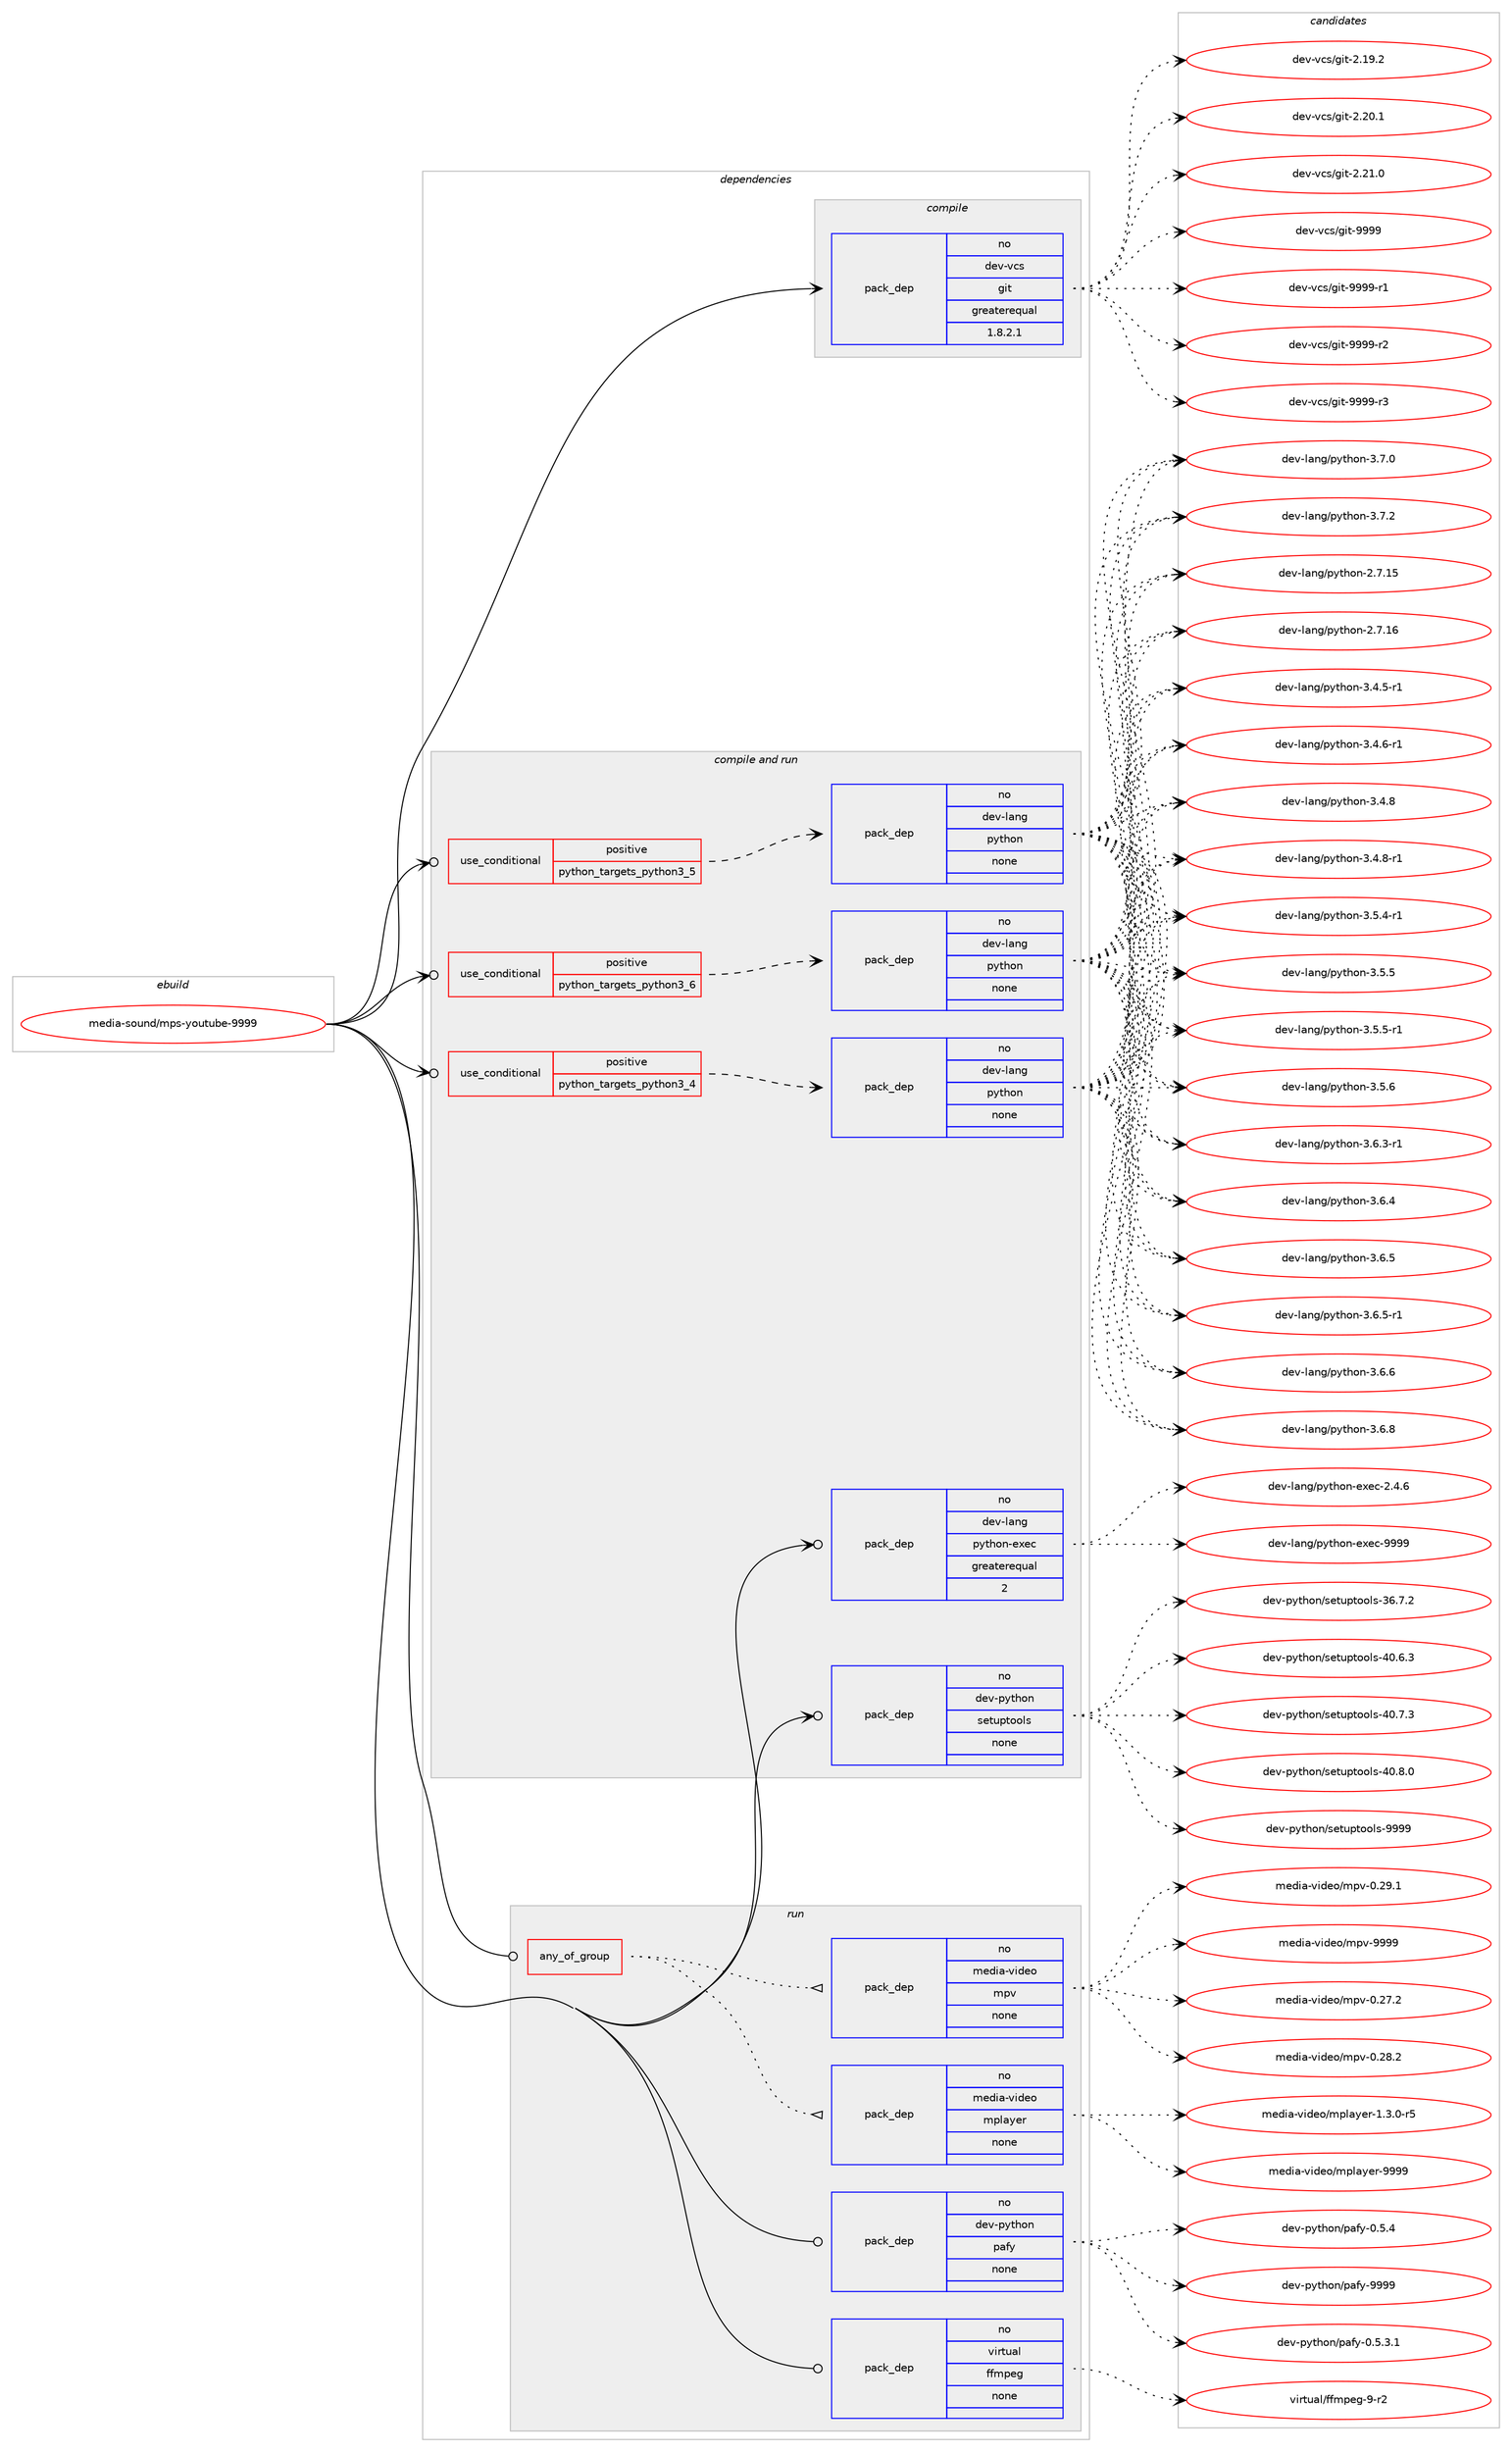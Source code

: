 digraph prolog {

# *************
# Graph options
# *************

newrank=true;
concentrate=true;
compound=true;
graph [rankdir=LR,fontname=Helvetica,fontsize=10,ranksep=1.5];#, ranksep=2.5, nodesep=0.2];
edge  [arrowhead=vee];
node  [fontname=Helvetica,fontsize=10];

# **********
# The ebuild
# **********

subgraph cluster_leftcol {
color=gray;
rank=same;
label=<<i>ebuild</i>>;
id [label="media-sound/mps-youtube-9999", color=red, width=4, href="../media-sound/mps-youtube-9999.svg"];
}

# ****************
# The dependencies
# ****************

subgraph cluster_midcol {
color=gray;
label=<<i>dependencies</i>>;
subgraph cluster_compile {
fillcolor="#eeeeee";
style=filled;
label=<<i>compile</i>>;
subgraph pack1164333 {
dependency1628360 [label=<<TABLE BORDER="0" CELLBORDER="1" CELLSPACING="0" CELLPADDING="4" WIDTH="220"><TR><TD ROWSPAN="6" CELLPADDING="30">pack_dep</TD></TR><TR><TD WIDTH="110">no</TD></TR><TR><TD>dev-vcs</TD></TR><TR><TD>git</TD></TR><TR><TD>greaterequal</TD></TR><TR><TD>1.8.2.1</TD></TR></TABLE>>, shape=none, color=blue];
}
id:e -> dependency1628360:w [weight=20,style="solid",arrowhead="vee"];
}
subgraph cluster_compileandrun {
fillcolor="#eeeeee";
style=filled;
label=<<i>compile and run</i>>;
subgraph cond437739 {
dependency1628361 [label=<<TABLE BORDER="0" CELLBORDER="1" CELLSPACING="0" CELLPADDING="4"><TR><TD ROWSPAN="3" CELLPADDING="10">use_conditional</TD></TR><TR><TD>positive</TD></TR><TR><TD>python_targets_python3_4</TD></TR></TABLE>>, shape=none, color=red];
subgraph pack1164334 {
dependency1628362 [label=<<TABLE BORDER="0" CELLBORDER="1" CELLSPACING="0" CELLPADDING="4" WIDTH="220"><TR><TD ROWSPAN="6" CELLPADDING="30">pack_dep</TD></TR><TR><TD WIDTH="110">no</TD></TR><TR><TD>dev-lang</TD></TR><TR><TD>python</TD></TR><TR><TD>none</TD></TR><TR><TD></TD></TR></TABLE>>, shape=none, color=blue];
}
dependency1628361:e -> dependency1628362:w [weight=20,style="dashed",arrowhead="vee"];
}
id:e -> dependency1628361:w [weight=20,style="solid",arrowhead="odotvee"];
subgraph cond437740 {
dependency1628363 [label=<<TABLE BORDER="0" CELLBORDER="1" CELLSPACING="0" CELLPADDING="4"><TR><TD ROWSPAN="3" CELLPADDING="10">use_conditional</TD></TR><TR><TD>positive</TD></TR><TR><TD>python_targets_python3_5</TD></TR></TABLE>>, shape=none, color=red];
subgraph pack1164335 {
dependency1628364 [label=<<TABLE BORDER="0" CELLBORDER="1" CELLSPACING="0" CELLPADDING="4" WIDTH="220"><TR><TD ROWSPAN="6" CELLPADDING="30">pack_dep</TD></TR><TR><TD WIDTH="110">no</TD></TR><TR><TD>dev-lang</TD></TR><TR><TD>python</TD></TR><TR><TD>none</TD></TR><TR><TD></TD></TR></TABLE>>, shape=none, color=blue];
}
dependency1628363:e -> dependency1628364:w [weight=20,style="dashed",arrowhead="vee"];
}
id:e -> dependency1628363:w [weight=20,style="solid",arrowhead="odotvee"];
subgraph cond437741 {
dependency1628365 [label=<<TABLE BORDER="0" CELLBORDER="1" CELLSPACING="0" CELLPADDING="4"><TR><TD ROWSPAN="3" CELLPADDING="10">use_conditional</TD></TR><TR><TD>positive</TD></TR><TR><TD>python_targets_python3_6</TD></TR></TABLE>>, shape=none, color=red];
subgraph pack1164336 {
dependency1628366 [label=<<TABLE BORDER="0" CELLBORDER="1" CELLSPACING="0" CELLPADDING="4" WIDTH="220"><TR><TD ROWSPAN="6" CELLPADDING="30">pack_dep</TD></TR><TR><TD WIDTH="110">no</TD></TR><TR><TD>dev-lang</TD></TR><TR><TD>python</TD></TR><TR><TD>none</TD></TR><TR><TD></TD></TR></TABLE>>, shape=none, color=blue];
}
dependency1628365:e -> dependency1628366:w [weight=20,style="dashed",arrowhead="vee"];
}
id:e -> dependency1628365:w [weight=20,style="solid",arrowhead="odotvee"];
subgraph pack1164337 {
dependency1628367 [label=<<TABLE BORDER="0" CELLBORDER="1" CELLSPACING="0" CELLPADDING="4" WIDTH="220"><TR><TD ROWSPAN="6" CELLPADDING="30">pack_dep</TD></TR><TR><TD WIDTH="110">no</TD></TR><TR><TD>dev-lang</TD></TR><TR><TD>python-exec</TD></TR><TR><TD>greaterequal</TD></TR><TR><TD>2</TD></TR></TABLE>>, shape=none, color=blue];
}
id:e -> dependency1628367:w [weight=20,style="solid",arrowhead="odotvee"];
subgraph pack1164338 {
dependency1628368 [label=<<TABLE BORDER="0" CELLBORDER="1" CELLSPACING="0" CELLPADDING="4" WIDTH="220"><TR><TD ROWSPAN="6" CELLPADDING="30">pack_dep</TD></TR><TR><TD WIDTH="110">no</TD></TR><TR><TD>dev-python</TD></TR><TR><TD>setuptools</TD></TR><TR><TD>none</TD></TR><TR><TD></TD></TR></TABLE>>, shape=none, color=blue];
}
id:e -> dependency1628368:w [weight=20,style="solid",arrowhead="odotvee"];
}
subgraph cluster_run {
fillcolor="#eeeeee";
style=filled;
label=<<i>run</i>>;
subgraph any25518 {
dependency1628369 [label=<<TABLE BORDER="0" CELLBORDER="1" CELLSPACING="0" CELLPADDING="4"><TR><TD CELLPADDING="10">any_of_group</TD></TR></TABLE>>, shape=none, color=red];subgraph pack1164339 {
dependency1628370 [label=<<TABLE BORDER="0" CELLBORDER="1" CELLSPACING="0" CELLPADDING="4" WIDTH="220"><TR><TD ROWSPAN="6" CELLPADDING="30">pack_dep</TD></TR><TR><TD WIDTH="110">no</TD></TR><TR><TD>media-video</TD></TR><TR><TD>mplayer</TD></TR><TR><TD>none</TD></TR><TR><TD></TD></TR></TABLE>>, shape=none, color=blue];
}
dependency1628369:e -> dependency1628370:w [weight=20,style="dotted",arrowhead="oinv"];
subgraph pack1164340 {
dependency1628371 [label=<<TABLE BORDER="0" CELLBORDER="1" CELLSPACING="0" CELLPADDING="4" WIDTH="220"><TR><TD ROWSPAN="6" CELLPADDING="30">pack_dep</TD></TR><TR><TD WIDTH="110">no</TD></TR><TR><TD>media-video</TD></TR><TR><TD>mpv</TD></TR><TR><TD>none</TD></TR><TR><TD></TD></TR></TABLE>>, shape=none, color=blue];
}
dependency1628369:e -> dependency1628371:w [weight=20,style="dotted",arrowhead="oinv"];
}
id:e -> dependency1628369:w [weight=20,style="solid",arrowhead="odot"];
subgraph pack1164341 {
dependency1628372 [label=<<TABLE BORDER="0" CELLBORDER="1" CELLSPACING="0" CELLPADDING="4" WIDTH="220"><TR><TD ROWSPAN="6" CELLPADDING="30">pack_dep</TD></TR><TR><TD WIDTH="110">no</TD></TR><TR><TD>dev-python</TD></TR><TR><TD>pafy</TD></TR><TR><TD>none</TD></TR><TR><TD></TD></TR></TABLE>>, shape=none, color=blue];
}
id:e -> dependency1628372:w [weight=20,style="solid",arrowhead="odot"];
subgraph pack1164342 {
dependency1628373 [label=<<TABLE BORDER="0" CELLBORDER="1" CELLSPACING="0" CELLPADDING="4" WIDTH="220"><TR><TD ROWSPAN="6" CELLPADDING="30">pack_dep</TD></TR><TR><TD WIDTH="110">no</TD></TR><TR><TD>virtual</TD></TR><TR><TD>ffmpeg</TD></TR><TR><TD>none</TD></TR><TR><TD></TD></TR></TABLE>>, shape=none, color=blue];
}
id:e -> dependency1628373:w [weight=20,style="solid",arrowhead="odot"];
}
}

# **************
# The candidates
# **************

subgraph cluster_choices {
rank=same;
color=gray;
label=<<i>candidates</i>>;

subgraph choice1164333 {
color=black;
nodesep=1;
choice10010111845118991154710310511645504649574650 [label="dev-vcs/git-2.19.2", color=red, width=4,href="../dev-vcs/git-2.19.2.svg"];
choice10010111845118991154710310511645504650484649 [label="dev-vcs/git-2.20.1", color=red, width=4,href="../dev-vcs/git-2.20.1.svg"];
choice10010111845118991154710310511645504650494648 [label="dev-vcs/git-2.21.0", color=red, width=4,href="../dev-vcs/git-2.21.0.svg"];
choice1001011184511899115471031051164557575757 [label="dev-vcs/git-9999", color=red, width=4,href="../dev-vcs/git-9999.svg"];
choice10010111845118991154710310511645575757574511449 [label="dev-vcs/git-9999-r1", color=red, width=4,href="../dev-vcs/git-9999-r1.svg"];
choice10010111845118991154710310511645575757574511450 [label="dev-vcs/git-9999-r2", color=red, width=4,href="../dev-vcs/git-9999-r2.svg"];
choice10010111845118991154710310511645575757574511451 [label="dev-vcs/git-9999-r3", color=red, width=4,href="../dev-vcs/git-9999-r3.svg"];
dependency1628360:e -> choice10010111845118991154710310511645504649574650:w [style=dotted,weight="100"];
dependency1628360:e -> choice10010111845118991154710310511645504650484649:w [style=dotted,weight="100"];
dependency1628360:e -> choice10010111845118991154710310511645504650494648:w [style=dotted,weight="100"];
dependency1628360:e -> choice1001011184511899115471031051164557575757:w [style=dotted,weight="100"];
dependency1628360:e -> choice10010111845118991154710310511645575757574511449:w [style=dotted,weight="100"];
dependency1628360:e -> choice10010111845118991154710310511645575757574511450:w [style=dotted,weight="100"];
dependency1628360:e -> choice10010111845118991154710310511645575757574511451:w [style=dotted,weight="100"];
}
subgraph choice1164334 {
color=black;
nodesep=1;
choice10010111845108971101034711212111610411111045504655464953 [label="dev-lang/python-2.7.15", color=red, width=4,href="../dev-lang/python-2.7.15.svg"];
choice10010111845108971101034711212111610411111045504655464954 [label="dev-lang/python-2.7.16", color=red, width=4,href="../dev-lang/python-2.7.16.svg"];
choice1001011184510897110103471121211161041111104551465246534511449 [label="dev-lang/python-3.4.5-r1", color=red, width=4,href="../dev-lang/python-3.4.5-r1.svg"];
choice1001011184510897110103471121211161041111104551465246544511449 [label="dev-lang/python-3.4.6-r1", color=red, width=4,href="../dev-lang/python-3.4.6-r1.svg"];
choice100101118451089711010347112121116104111110455146524656 [label="dev-lang/python-3.4.8", color=red, width=4,href="../dev-lang/python-3.4.8.svg"];
choice1001011184510897110103471121211161041111104551465246564511449 [label="dev-lang/python-3.4.8-r1", color=red, width=4,href="../dev-lang/python-3.4.8-r1.svg"];
choice1001011184510897110103471121211161041111104551465346524511449 [label="dev-lang/python-3.5.4-r1", color=red, width=4,href="../dev-lang/python-3.5.4-r1.svg"];
choice100101118451089711010347112121116104111110455146534653 [label="dev-lang/python-3.5.5", color=red, width=4,href="../dev-lang/python-3.5.5.svg"];
choice1001011184510897110103471121211161041111104551465346534511449 [label="dev-lang/python-3.5.5-r1", color=red, width=4,href="../dev-lang/python-3.5.5-r1.svg"];
choice100101118451089711010347112121116104111110455146534654 [label="dev-lang/python-3.5.6", color=red, width=4,href="../dev-lang/python-3.5.6.svg"];
choice1001011184510897110103471121211161041111104551465446514511449 [label="dev-lang/python-3.6.3-r1", color=red, width=4,href="../dev-lang/python-3.6.3-r1.svg"];
choice100101118451089711010347112121116104111110455146544652 [label="dev-lang/python-3.6.4", color=red, width=4,href="../dev-lang/python-3.6.4.svg"];
choice100101118451089711010347112121116104111110455146544653 [label="dev-lang/python-3.6.5", color=red, width=4,href="../dev-lang/python-3.6.5.svg"];
choice1001011184510897110103471121211161041111104551465446534511449 [label="dev-lang/python-3.6.5-r1", color=red, width=4,href="../dev-lang/python-3.6.5-r1.svg"];
choice100101118451089711010347112121116104111110455146544654 [label="dev-lang/python-3.6.6", color=red, width=4,href="../dev-lang/python-3.6.6.svg"];
choice100101118451089711010347112121116104111110455146544656 [label="dev-lang/python-3.6.8", color=red, width=4,href="../dev-lang/python-3.6.8.svg"];
choice100101118451089711010347112121116104111110455146554648 [label="dev-lang/python-3.7.0", color=red, width=4,href="../dev-lang/python-3.7.0.svg"];
choice100101118451089711010347112121116104111110455146554650 [label="dev-lang/python-3.7.2", color=red, width=4,href="../dev-lang/python-3.7.2.svg"];
dependency1628362:e -> choice10010111845108971101034711212111610411111045504655464953:w [style=dotted,weight="100"];
dependency1628362:e -> choice10010111845108971101034711212111610411111045504655464954:w [style=dotted,weight="100"];
dependency1628362:e -> choice1001011184510897110103471121211161041111104551465246534511449:w [style=dotted,weight="100"];
dependency1628362:e -> choice1001011184510897110103471121211161041111104551465246544511449:w [style=dotted,weight="100"];
dependency1628362:e -> choice100101118451089711010347112121116104111110455146524656:w [style=dotted,weight="100"];
dependency1628362:e -> choice1001011184510897110103471121211161041111104551465246564511449:w [style=dotted,weight="100"];
dependency1628362:e -> choice1001011184510897110103471121211161041111104551465346524511449:w [style=dotted,weight="100"];
dependency1628362:e -> choice100101118451089711010347112121116104111110455146534653:w [style=dotted,weight="100"];
dependency1628362:e -> choice1001011184510897110103471121211161041111104551465346534511449:w [style=dotted,weight="100"];
dependency1628362:e -> choice100101118451089711010347112121116104111110455146534654:w [style=dotted,weight="100"];
dependency1628362:e -> choice1001011184510897110103471121211161041111104551465446514511449:w [style=dotted,weight="100"];
dependency1628362:e -> choice100101118451089711010347112121116104111110455146544652:w [style=dotted,weight="100"];
dependency1628362:e -> choice100101118451089711010347112121116104111110455146544653:w [style=dotted,weight="100"];
dependency1628362:e -> choice1001011184510897110103471121211161041111104551465446534511449:w [style=dotted,weight="100"];
dependency1628362:e -> choice100101118451089711010347112121116104111110455146544654:w [style=dotted,weight="100"];
dependency1628362:e -> choice100101118451089711010347112121116104111110455146544656:w [style=dotted,weight="100"];
dependency1628362:e -> choice100101118451089711010347112121116104111110455146554648:w [style=dotted,weight="100"];
dependency1628362:e -> choice100101118451089711010347112121116104111110455146554650:w [style=dotted,weight="100"];
}
subgraph choice1164335 {
color=black;
nodesep=1;
choice10010111845108971101034711212111610411111045504655464953 [label="dev-lang/python-2.7.15", color=red, width=4,href="../dev-lang/python-2.7.15.svg"];
choice10010111845108971101034711212111610411111045504655464954 [label="dev-lang/python-2.7.16", color=red, width=4,href="../dev-lang/python-2.7.16.svg"];
choice1001011184510897110103471121211161041111104551465246534511449 [label="dev-lang/python-3.4.5-r1", color=red, width=4,href="../dev-lang/python-3.4.5-r1.svg"];
choice1001011184510897110103471121211161041111104551465246544511449 [label="dev-lang/python-3.4.6-r1", color=red, width=4,href="../dev-lang/python-3.4.6-r1.svg"];
choice100101118451089711010347112121116104111110455146524656 [label="dev-lang/python-3.4.8", color=red, width=4,href="../dev-lang/python-3.4.8.svg"];
choice1001011184510897110103471121211161041111104551465246564511449 [label="dev-lang/python-3.4.8-r1", color=red, width=4,href="../dev-lang/python-3.4.8-r1.svg"];
choice1001011184510897110103471121211161041111104551465346524511449 [label="dev-lang/python-3.5.4-r1", color=red, width=4,href="../dev-lang/python-3.5.4-r1.svg"];
choice100101118451089711010347112121116104111110455146534653 [label="dev-lang/python-3.5.5", color=red, width=4,href="../dev-lang/python-3.5.5.svg"];
choice1001011184510897110103471121211161041111104551465346534511449 [label="dev-lang/python-3.5.5-r1", color=red, width=4,href="../dev-lang/python-3.5.5-r1.svg"];
choice100101118451089711010347112121116104111110455146534654 [label="dev-lang/python-3.5.6", color=red, width=4,href="../dev-lang/python-3.5.6.svg"];
choice1001011184510897110103471121211161041111104551465446514511449 [label="dev-lang/python-3.6.3-r1", color=red, width=4,href="../dev-lang/python-3.6.3-r1.svg"];
choice100101118451089711010347112121116104111110455146544652 [label="dev-lang/python-3.6.4", color=red, width=4,href="../dev-lang/python-3.6.4.svg"];
choice100101118451089711010347112121116104111110455146544653 [label="dev-lang/python-3.6.5", color=red, width=4,href="../dev-lang/python-3.6.5.svg"];
choice1001011184510897110103471121211161041111104551465446534511449 [label="dev-lang/python-3.6.5-r1", color=red, width=4,href="../dev-lang/python-3.6.5-r1.svg"];
choice100101118451089711010347112121116104111110455146544654 [label="dev-lang/python-3.6.6", color=red, width=4,href="../dev-lang/python-3.6.6.svg"];
choice100101118451089711010347112121116104111110455146544656 [label="dev-lang/python-3.6.8", color=red, width=4,href="../dev-lang/python-3.6.8.svg"];
choice100101118451089711010347112121116104111110455146554648 [label="dev-lang/python-3.7.0", color=red, width=4,href="../dev-lang/python-3.7.0.svg"];
choice100101118451089711010347112121116104111110455146554650 [label="dev-lang/python-3.7.2", color=red, width=4,href="../dev-lang/python-3.7.2.svg"];
dependency1628364:e -> choice10010111845108971101034711212111610411111045504655464953:w [style=dotted,weight="100"];
dependency1628364:e -> choice10010111845108971101034711212111610411111045504655464954:w [style=dotted,weight="100"];
dependency1628364:e -> choice1001011184510897110103471121211161041111104551465246534511449:w [style=dotted,weight="100"];
dependency1628364:e -> choice1001011184510897110103471121211161041111104551465246544511449:w [style=dotted,weight="100"];
dependency1628364:e -> choice100101118451089711010347112121116104111110455146524656:w [style=dotted,weight="100"];
dependency1628364:e -> choice1001011184510897110103471121211161041111104551465246564511449:w [style=dotted,weight="100"];
dependency1628364:e -> choice1001011184510897110103471121211161041111104551465346524511449:w [style=dotted,weight="100"];
dependency1628364:e -> choice100101118451089711010347112121116104111110455146534653:w [style=dotted,weight="100"];
dependency1628364:e -> choice1001011184510897110103471121211161041111104551465346534511449:w [style=dotted,weight="100"];
dependency1628364:e -> choice100101118451089711010347112121116104111110455146534654:w [style=dotted,weight="100"];
dependency1628364:e -> choice1001011184510897110103471121211161041111104551465446514511449:w [style=dotted,weight="100"];
dependency1628364:e -> choice100101118451089711010347112121116104111110455146544652:w [style=dotted,weight="100"];
dependency1628364:e -> choice100101118451089711010347112121116104111110455146544653:w [style=dotted,weight="100"];
dependency1628364:e -> choice1001011184510897110103471121211161041111104551465446534511449:w [style=dotted,weight="100"];
dependency1628364:e -> choice100101118451089711010347112121116104111110455146544654:w [style=dotted,weight="100"];
dependency1628364:e -> choice100101118451089711010347112121116104111110455146544656:w [style=dotted,weight="100"];
dependency1628364:e -> choice100101118451089711010347112121116104111110455146554648:w [style=dotted,weight="100"];
dependency1628364:e -> choice100101118451089711010347112121116104111110455146554650:w [style=dotted,weight="100"];
}
subgraph choice1164336 {
color=black;
nodesep=1;
choice10010111845108971101034711212111610411111045504655464953 [label="dev-lang/python-2.7.15", color=red, width=4,href="../dev-lang/python-2.7.15.svg"];
choice10010111845108971101034711212111610411111045504655464954 [label="dev-lang/python-2.7.16", color=red, width=4,href="../dev-lang/python-2.7.16.svg"];
choice1001011184510897110103471121211161041111104551465246534511449 [label="dev-lang/python-3.4.5-r1", color=red, width=4,href="../dev-lang/python-3.4.5-r1.svg"];
choice1001011184510897110103471121211161041111104551465246544511449 [label="dev-lang/python-3.4.6-r1", color=red, width=4,href="../dev-lang/python-3.4.6-r1.svg"];
choice100101118451089711010347112121116104111110455146524656 [label="dev-lang/python-3.4.8", color=red, width=4,href="../dev-lang/python-3.4.8.svg"];
choice1001011184510897110103471121211161041111104551465246564511449 [label="dev-lang/python-3.4.8-r1", color=red, width=4,href="../dev-lang/python-3.4.8-r1.svg"];
choice1001011184510897110103471121211161041111104551465346524511449 [label="dev-lang/python-3.5.4-r1", color=red, width=4,href="../dev-lang/python-3.5.4-r1.svg"];
choice100101118451089711010347112121116104111110455146534653 [label="dev-lang/python-3.5.5", color=red, width=4,href="../dev-lang/python-3.5.5.svg"];
choice1001011184510897110103471121211161041111104551465346534511449 [label="dev-lang/python-3.5.5-r1", color=red, width=4,href="../dev-lang/python-3.5.5-r1.svg"];
choice100101118451089711010347112121116104111110455146534654 [label="dev-lang/python-3.5.6", color=red, width=4,href="../dev-lang/python-3.5.6.svg"];
choice1001011184510897110103471121211161041111104551465446514511449 [label="dev-lang/python-3.6.3-r1", color=red, width=4,href="../dev-lang/python-3.6.3-r1.svg"];
choice100101118451089711010347112121116104111110455146544652 [label="dev-lang/python-3.6.4", color=red, width=4,href="../dev-lang/python-3.6.4.svg"];
choice100101118451089711010347112121116104111110455146544653 [label="dev-lang/python-3.6.5", color=red, width=4,href="../dev-lang/python-3.6.5.svg"];
choice1001011184510897110103471121211161041111104551465446534511449 [label="dev-lang/python-3.6.5-r1", color=red, width=4,href="../dev-lang/python-3.6.5-r1.svg"];
choice100101118451089711010347112121116104111110455146544654 [label="dev-lang/python-3.6.6", color=red, width=4,href="../dev-lang/python-3.6.6.svg"];
choice100101118451089711010347112121116104111110455146544656 [label="dev-lang/python-3.6.8", color=red, width=4,href="../dev-lang/python-3.6.8.svg"];
choice100101118451089711010347112121116104111110455146554648 [label="dev-lang/python-3.7.0", color=red, width=4,href="../dev-lang/python-3.7.0.svg"];
choice100101118451089711010347112121116104111110455146554650 [label="dev-lang/python-3.7.2", color=red, width=4,href="../dev-lang/python-3.7.2.svg"];
dependency1628366:e -> choice10010111845108971101034711212111610411111045504655464953:w [style=dotted,weight="100"];
dependency1628366:e -> choice10010111845108971101034711212111610411111045504655464954:w [style=dotted,weight="100"];
dependency1628366:e -> choice1001011184510897110103471121211161041111104551465246534511449:w [style=dotted,weight="100"];
dependency1628366:e -> choice1001011184510897110103471121211161041111104551465246544511449:w [style=dotted,weight="100"];
dependency1628366:e -> choice100101118451089711010347112121116104111110455146524656:w [style=dotted,weight="100"];
dependency1628366:e -> choice1001011184510897110103471121211161041111104551465246564511449:w [style=dotted,weight="100"];
dependency1628366:e -> choice1001011184510897110103471121211161041111104551465346524511449:w [style=dotted,weight="100"];
dependency1628366:e -> choice100101118451089711010347112121116104111110455146534653:w [style=dotted,weight="100"];
dependency1628366:e -> choice1001011184510897110103471121211161041111104551465346534511449:w [style=dotted,weight="100"];
dependency1628366:e -> choice100101118451089711010347112121116104111110455146534654:w [style=dotted,weight="100"];
dependency1628366:e -> choice1001011184510897110103471121211161041111104551465446514511449:w [style=dotted,weight="100"];
dependency1628366:e -> choice100101118451089711010347112121116104111110455146544652:w [style=dotted,weight="100"];
dependency1628366:e -> choice100101118451089711010347112121116104111110455146544653:w [style=dotted,weight="100"];
dependency1628366:e -> choice1001011184510897110103471121211161041111104551465446534511449:w [style=dotted,weight="100"];
dependency1628366:e -> choice100101118451089711010347112121116104111110455146544654:w [style=dotted,weight="100"];
dependency1628366:e -> choice100101118451089711010347112121116104111110455146544656:w [style=dotted,weight="100"];
dependency1628366:e -> choice100101118451089711010347112121116104111110455146554648:w [style=dotted,weight="100"];
dependency1628366:e -> choice100101118451089711010347112121116104111110455146554650:w [style=dotted,weight="100"];
}
subgraph choice1164337 {
color=black;
nodesep=1;
choice1001011184510897110103471121211161041111104510112010199455046524654 [label="dev-lang/python-exec-2.4.6", color=red, width=4,href="../dev-lang/python-exec-2.4.6.svg"];
choice10010111845108971101034711212111610411111045101120101994557575757 [label="dev-lang/python-exec-9999", color=red, width=4,href="../dev-lang/python-exec-9999.svg"];
dependency1628367:e -> choice1001011184510897110103471121211161041111104510112010199455046524654:w [style=dotted,weight="100"];
dependency1628367:e -> choice10010111845108971101034711212111610411111045101120101994557575757:w [style=dotted,weight="100"];
}
subgraph choice1164338 {
color=black;
nodesep=1;
choice100101118451121211161041111104711510111611711211611111110811545515446554650 [label="dev-python/setuptools-36.7.2", color=red, width=4,href="../dev-python/setuptools-36.7.2.svg"];
choice100101118451121211161041111104711510111611711211611111110811545524846544651 [label="dev-python/setuptools-40.6.3", color=red, width=4,href="../dev-python/setuptools-40.6.3.svg"];
choice100101118451121211161041111104711510111611711211611111110811545524846554651 [label="dev-python/setuptools-40.7.3", color=red, width=4,href="../dev-python/setuptools-40.7.3.svg"];
choice100101118451121211161041111104711510111611711211611111110811545524846564648 [label="dev-python/setuptools-40.8.0", color=red, width=4,href="../dev-python/setuptools-40.8.0.svg"];
choice10010111845112121116104111110471151011161171121161111111081154557575757 [label="dev-python/setuptools-9999", color=red, width=4,href="../dev-python/setuptools-9999.svg"];
dependency1628368:e -> choice100101118451121211161041111104711510111611711211611111110811545515446554650:w [style=dotted,weight="100"];
dependency1628368:e -> choice100101118451121211161041111104711510111611711211611111110811545524846544651:w [style=dotted,weight="100"];
dependency1628368:e -> choice100101118451121211161041111104711510111611711211611111110811545524846554651:w [style=dotted,weight="100"];
dependency1628368:e -> choice100101118451121211161041111104711510111611711211611111110811545524846564648:w [style=dotted,weight="100"];
dependency1628368:e -> choice10010111845112121116104111110471151011161171121161111111081154557575757:w [style=dotted,weight="100"];
}
subgraph choice1164339 {
color=black;
nodesep=1;
choice109101100105974511810510010111147109112108971211011144549465146484511453 [label="media-video/mplayer-1.3.0-r5", color=red, width=4,href="../media-video/mplayer-1.3.0-r5.svg"];
choice109101100105974511810510010111147109112108971211011144557575757 [label="media-video/mplayer-9999", color=red, width=4,href="../media-video/mplayer-9999.svg"];
dependency1628370:e -> choice109101100105974511810510010111147109112108971211011144549465146484511453:w [style=dotted,weight="100"];
dependency1628370:e -> choice109101100105974511810510010111147109112108971211011144557575757:w [style=dotted,weight="100"];
}
subgraph choice1164340 {
color=black;
nodesep=1;
choice10910110010597451181051001011114710911211845484650554650 [label="media-video/mpv-0.27.2", color=red, width=4,href="../media-video/mpv-0.27.2.svg"];
choice10910110010597451181051001011114710911211845484650564650 [label="media-video/mpv-0.28.2", color=red, width=4,href="../media-video/mpv-0.28.2.svg"];
choice10910110010597451181051001011114710911211845484650574649 [label="media-video/mpv-0.29.1", color=red, width=4,href="../media-video/mpv-0.29.1.svg"];
choice1091011001059745118105100101111471091121184557575757 [label="media-video/mpv-9999", color=red, width=4,href="../media-video/mpv-9999.svg"];
dependency1628371:e -> choice10910110010597451181051001011114710911211845484650554650:w [style=dotted,weight="100"];
dependency1628371:e -> choice10910110010597451181051001011114710911211845484650564650:w [style=dotted,weight="100"];
dependency1628371:e -> choice10910110010597451181051001011114710911211845484650574649:w [style=dotted,weight="100"];
dependency1628371:e -> choice1091011001059745118105100101111471091121184557575757:w [style=dotted,weight="100"];
}
subgraph choice1164341 {
color=black;
nodesep=1;
choice1001011184511212111610411111047112971021214548465346514649 [label="dev-python/pafy-0.5.3.1", color=red, width=4,href="../dev-python/pafy-0.5.3.1.svg"];
choice100101118451121211161041111104711297102121454846534652 [label="dev-python/pafy-0.5.4", color=red, width=4,href="../dev-python/pafy-0.5.4.svg"];
choice1001011184511212111610411111047112971021214557575757 [label="dev-python/pafy-9999", color=red, width=4,href="../dev-python/pafy-9999.svg"];
dependency1628372:e -> choice1001011184511212111610411111047112971021214548465346514649:w [style=dotted,weight="100"];
dependency1628372:e -> choice100101118451121211161041111104711297102121454846534652:w [style=dotted,weight="100"];
dependency1628372:e -> choice1001011184511212111610411111047112971021214557575757:w [style=dotted,weight="100"];
}
subgraph choice1164342 {
color=black;
nodesep=1;
choice118105114116117971084710210210911210110345574511450 [label="virtual/ffmpeg-9-r2", color=red, width=4,href="../virtual/ffmpeg-9-r2.svg"];
dependency1628373:e -> choice118105114116117971084710210210911210110345574511450:w [style=dotted,weight="100"];
}
}

}
